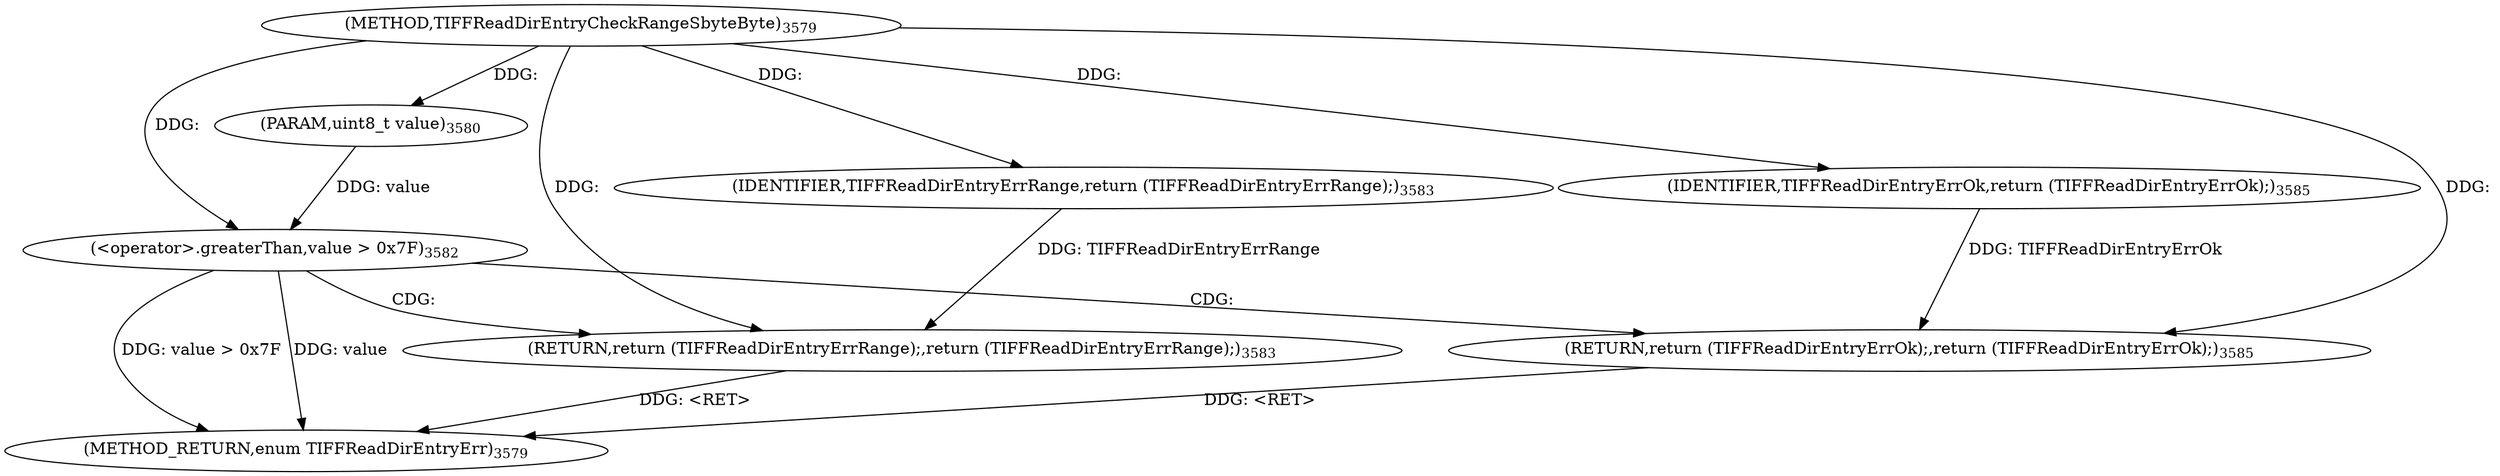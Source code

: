digraph "TIFFReadDirEntryCheckRangeSbyteByte" {  
"87446" [label = <(METHOD,TIFFReadDirEntryCheckRangeSbyteByte)<SUB>3579</SUB>> ]
"87460" [label = <(METHOD_RETURN,enum TIFFReadDirEntryErr)<SUB>3579</SUB>> ]
"87447" [label = <(PARAM,uint8_t value)<SUB>3580</SUB>> ]
"87450" [label = <(&lt;operator&gt;.greaterThan,value &gt; 0x7F)<SUB>3582</SUB>> ]
"87454" [label = <(RETURN,return (TIFFReadDirEntryErrRange);,return (TIFFReadDirEntryErrRange);)<SUB>3583</SUB>> ]
"87455" [label = <(IDENTIFIER,TIFFReadDirEntryErrRange,return (TIFFReadDirEntryErrRange);)<SUB>3583</SUB>> ]
"87458" [label = <(RETURN,return (TIFFReadDirEntryErrOk);,return (TIFFReadDirEntryErrOk);)<SUB>3585</SUB>> ]
"87459" [label = <(IDENTIFIER,TIFFReadDirEntryErrOk,return (TIFFReadDirEntryErrOk);)<SUB>3585</SUB>> ]
  "87454" -> "87460"  [ label = "DDG: &lt;RET&gt;"] 
  "87458" -> "87460"  [ label = "DDG: &lt;RET&gt;"] 
  "87450" -> "87460"  [ label = "DDG: value"] 
  "87450" -> "87460"  [ label = "DDG: value &gt; 0x7F"] 
  "87446" -> "87447"  [ label = "DDG: "] 
  "87447" -> "87450"  [ label = "DDG: value"] 
  "87446" -> "87450"  [ label = "DDG: "] 
  "87455" -> "87454"  [ label = "DDG: TIFFReadDirEntryErrRange"] 
  "87446" -> "87454"  [ label = "DDG: "] 
  "87446" -> "87455"  [ label = "DDG: "] 
  "87459" -> "87458"  [ label = "DDG: TIFFReadDirEntryErrOk"] 
  "87446" -> "87458"  [ label = "DDG: "] 
  "87446" -> "87459"  [ label = "DDG: "] 
  "87450" -> "87458"  [ label = "CDG: "] 
  "87450" -> "87454"  [ label = "CDG: "] 
}
